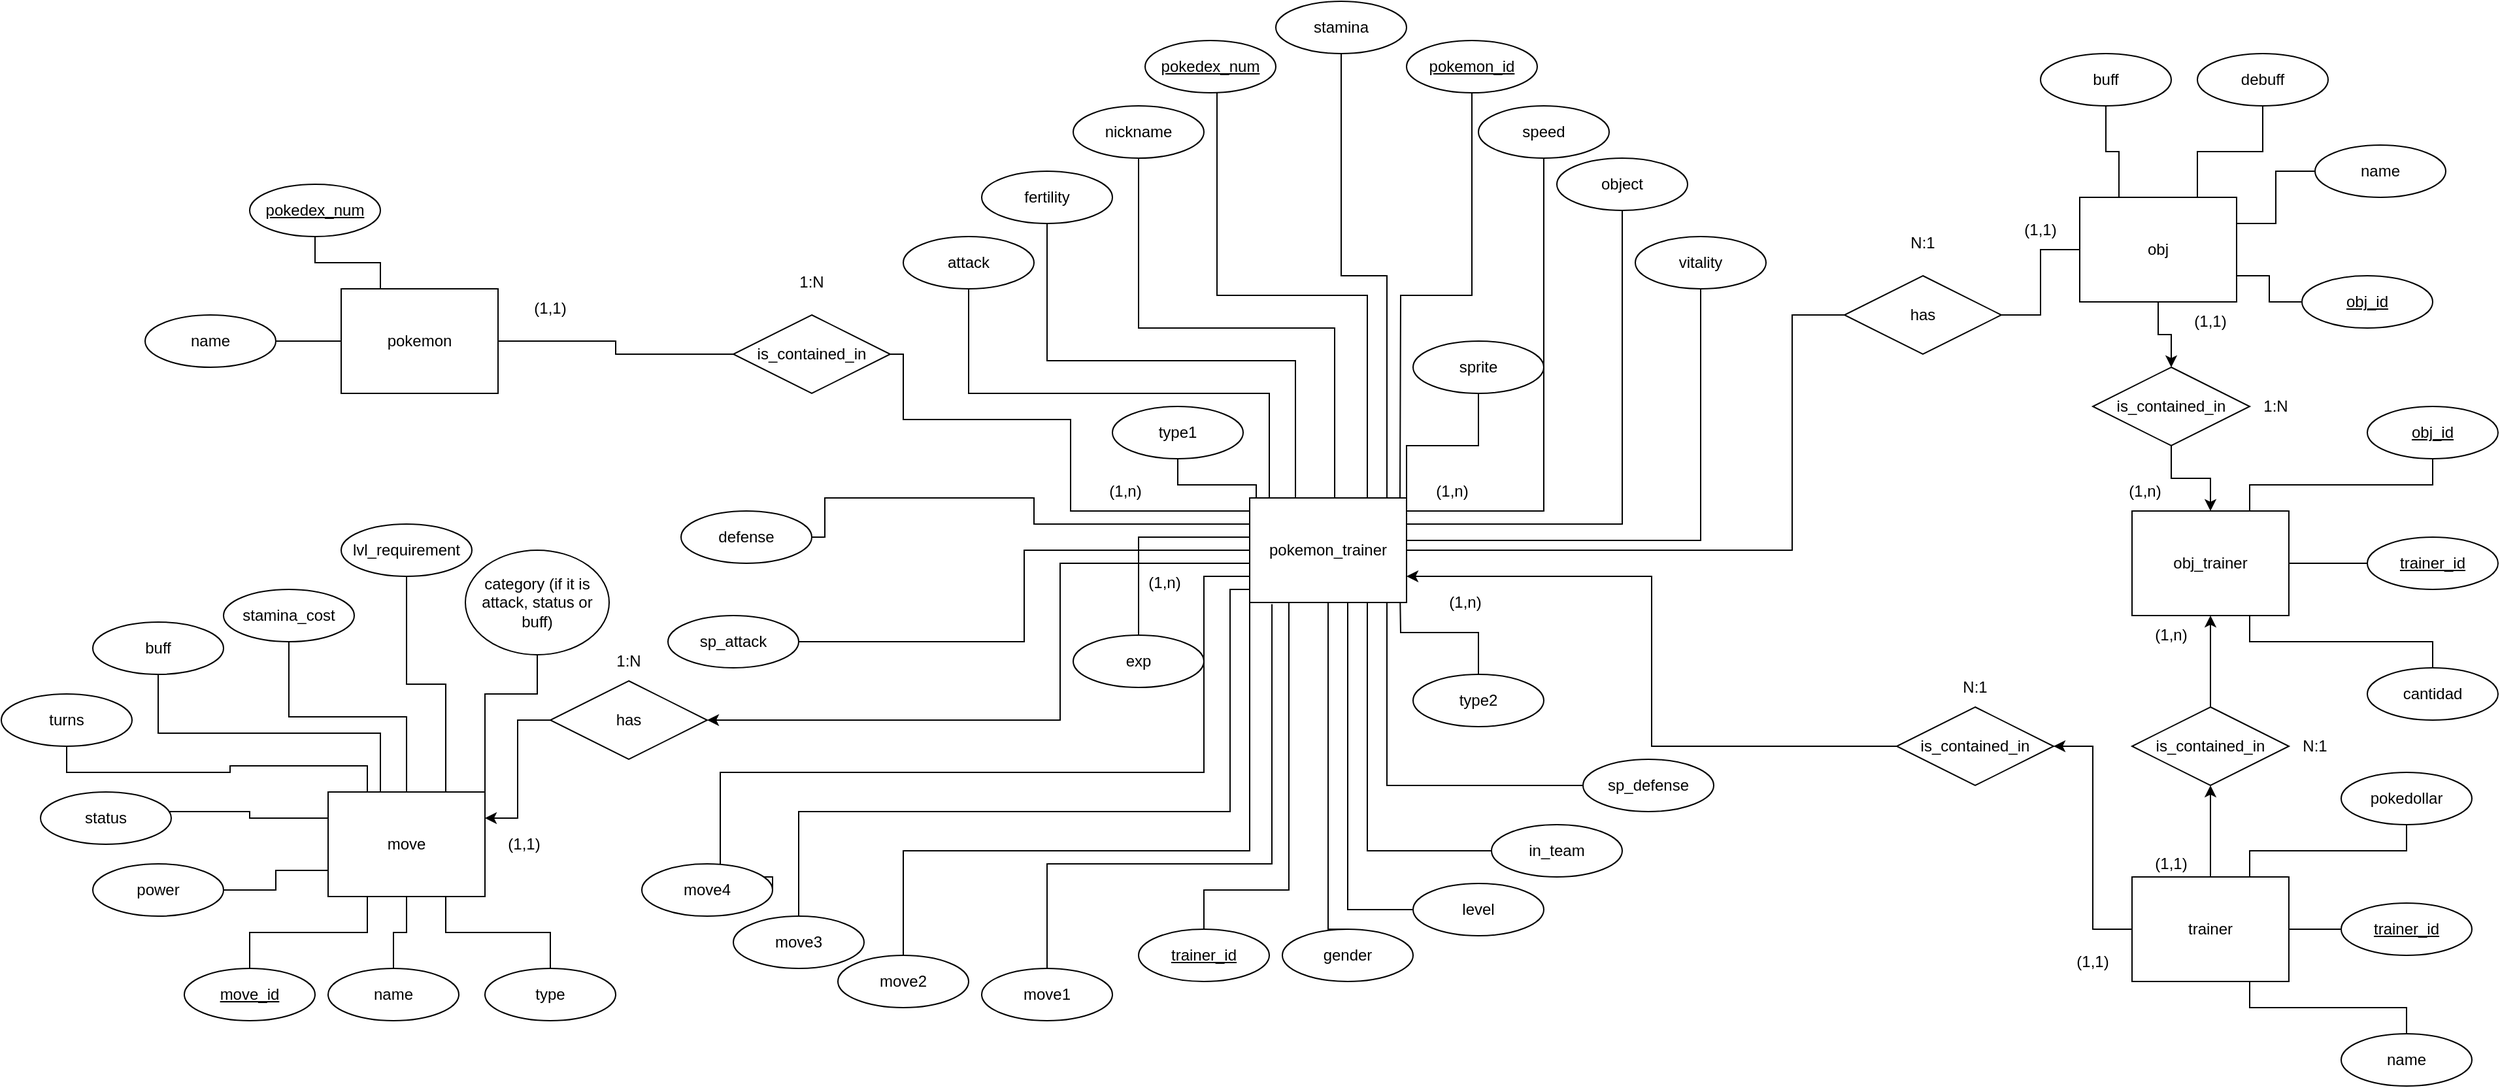 <mxfile version="21.1.2" type="device">
  <diagram id="R2lEEEUBdFMjLlhIrx00" name="Page-1">
    <mxGraphModel dx="2413" dy="1636" grid="1" gridSize="10" guides="1" tooltips="1" connect="1" arrows="1" fold="1" page="1" pageScale="1" pageWidth="1100" pageHeight="850" math="0" shadow="0" extFonts="Permanent Marker^https://fonts.googleapis.com/css?family=Permanent+Marker">
      <root>
        <mxCell id="0" />
        <mxCell id="1" parent="0" />
        <mxCell id="fIFWOGlqh_RArbtYlv_k-19" style="edgeStyle=orthogonalEdgeStyle;rounded=0;orthogonalLoop=1;jettySize=auto;html=1;exitX=0;exitY=0.5;exitDx=0;exitDy=0;entryX=0.7;entryY=0.5;entryDx=0;entryDy=0;entryPerimeter=0;" parent="1" source="jiimYA44LF8Xv969hFRA-1" target="jiimYA44LF8Xv969hFRA-4" edge="1">
          <mxGeometry relative="1" as="geometry" />
        </mxCell>
        <mxCell id="fIFWOGlqh_RArbtYlv_k-22" style="edgeStyle=orthogonalEdgeStyle;rounded=0;orthogonalLoop=1;jettySize=auto;html=1;exitX=0.25;exitY=0;exitDx=0;exitDy=0;entryX=0.5;entryY=0.5;entryDx=0;entryDy=0;entryPerimeter=0;" parent="1" source="jiimYA44LF8Xv969hFRA-1" target="jiimYA44LF8Xv969hFRA-3" edge="1">
          <mxGeometry relative="1" as="geometry" />
        </mxCell>
        <mxCell id="fIFWOGlqh_RArbtYlv_k-58" style="edgeStyle=orthogonalEdgeStyle;rounded=0;orthogonalLoop=1;jettySize=auto;html=1;exitX=1;exitY=0.5;exitDx=0;exitDy=0;entryX=0.667;entryY=0.5;entryDx=0;entryDy=0;entryPerimeter=0;" parent="1" source="jiimYA44LF8Xv969hFRA-1" target="fIFWOGlqh_RArbtYlv_k-42" edge="1">
          <mxGeometry relative="1" as="geometry" />
        </mxCell>
        <mxCell id="jiimYA44LF8Xv969hFRA-1" value="pokemon" style="whiteSpace=wrap;html=1;align=center;" parent="1" vertex="1">
          <mxGeometry x="-170" y="150" width="120" height="80" as="geometry" />
        </mxCell>
        <mxCell id="jiimYA44LF8Xv969hFRA-3" value="pokedex_num" style="ellipse;whiteSpace=wrap;html=1;align=center;fontStyle=4;" parent="1" vertex="1">
          <mxGeometry x="-240" y="70" width="100" height="40" as="geometry" />
        </mxCell>
        <mxCell id="jiimYA44LF8Xv969hFRA-4" value="name" style="ellipse;whiteSpace=wrap;html=1;align=center;" parent="1" vertex="1">
          <mxGeometry x="-320" y="170" width="100" height="40" as="geometry" />
        </mxCell>
        <mxCell id="fIFWOGlqh_RArbtYlv_k-67" style="edgeStyle=orthogonalEdgeStyle;rounded=0;orthogonalLoop=1;jettySize=auto;html=1;exitX=0.5;exitY=1;exitDx=0;exitDy=0;entryX=0.542;entryY=0.375;entryDx=0;entryDy=0;entryPerimeter=0;" parent="1" source="jiimYA44LF8Xv969hFRA-5" target="Zgyo-7Ij2d3S2gE46RrT-1" edge="1">
          <mxGeometry relative="1" as="geometry" />
        </mxCell>
        <mxCell id="jiimYA44LF8Xv969hFRA-5" value="nickname" style="ellipse;whiteSpace=wrap;html=1;align=center;" parent="1" vertex="1">
          <mxGeometry x="390" y="10" width="100" height="40" as="geometry" />
        </mxCell>
        <mxCell id="fIFWOGlqh_RArbtYlv_k-75" style="edgeStyle=orthogonalEdgeStyle;rounded=0;orthogonalLoop=1;jettySize=auto;html=1;exitX=0;exitY=0.5;exitDx=0;exitDy=0;entryX=0.875;entryY=0.625;entryDx=0;entryDy=0;entryPerimeter=0;endArrow=none;endFill=0;" parent="1" source="jiimYA44LF8Xv969hFRA-6" target="Zgyo-7Ij2d3S2gE46RrT-1" edge="1">
          <mxGeometry relative="1" as="geometry" />
        </mxCell>
        <mxCell id="jiimYA44LF8Xv969hFRA-6" value="sp_defense" style="ellipse;whiteSpace=wrap;html=1;align=center;" parent="1" vertex="1">
          <mxGeometry x="780" y="510" width="100" height="40" as="geometry" />
        </mxCell>
        <mxCell id="fIFWOGlqh_RArbtYlv_k-90" style="edgeStyle=orthogonalEdgeStyle;rounded=0;orthogonalLoop=1;jettySize=auto;html=1;exitX=1;exitY=0.5;exitDx=0;exitDy=0;entryX=0;entryY=0.5;entryDx=0;entryDy=0;endArrow=none;endFill=0;" parent="1" source="jiimYA44LF8Xv969hFRA-7" target="Zgyo-7Ij2d3S2gE46RrT-1" edge="1">
          <mxGeometry relative="1" as="geometry" />
        </mxCell>
        <mxCell id="jiimYA44LF8Xv969hFRA-7" value="sp_attack" style="ellipse;whiteSpace=wrap;html=1;align=center;" parent="1" vertex="1">
          <mxGeometry x="80" y="400" width="100" height="40" as="geometry" />
        </mxCell>
        <mxCell id="fIFWOGlqh_RArbtYlv_k-64" style="edgeStyle=orthogonalEdgeStyle;rounded=0;orthogonalLoop=1;jettySize=auto;html=1;exitX=0.5;exitY=1;exitDx=0;exitDy=0;entryX=0.125;entryY=0.5;entryDx=0;entryDy=0;entryPerimeter=0;" parent="1" source="jiimYA44LF8Xv969hFRA-8" target="Zgyo-7Ij2d3S2gE46RrT-1" edge="1">
          <mxGeometry relative="1" as="geometry" />
        </mxCell>
        <mxCell id="jiimYA44LF8Xv969hFRA-8" value="attack" style="ellipse;whiteSpace=wrap;html=1;align=center;" parent="1" vertex="1">
          <mxGeometry x="260" y="110" width="100" height="40" as="geometry" />
        </mxCell>
        <mxCell id="fIFWOGlqh_RArbtYlv_k-91" style="edgeStyle=orthogonalEdgeStyle;rounded=0;orthogonalLoop=1;jettySize=auto;html=1;exitX=1;exitY=0.5;exitDx=0;exitDy=0;entryX=0;entryY=0.25;entryDx=0;entryDy=0;endArrow=none;endFill=0;" parent="1" source="jiimYA44LF8Xv969hFRA-9" target="Zgyo-7Ij2d3S2gE46RrT-1" edge="1">
          <mxGeometry x="0.123" y="38" relative="1" as="geometry">
            <Array as="points">
              <mxPoint x="200" y="340" />
              <mxPoint x="200" y="310" />
              <mxPoint x="360" y="310" />
              <mxPoint x="360" y="330" />
            </Array>
            <mxPoint x="1" as="offset" />
          </mxGeometry>
        </mxCell>
        <mxCell id="jiimYA44LF8Xv969hFRA-9" value="defense" style="ellipse;whiteSpace=wrap;html=1;align=center;" parent="1" vertex="1">
          <mxGeometry x="90" y="320" width="100" height="40" as="geometry" />
        </mxCell>
        <mxCell id="fIFWOGlqh_RArbtYlv_k-74" style="edgeStyle=orthogonalEdgeStyle;rounded=0;orthogonalLoop=1;jettySize=auto;html=1;exitX=0.5;exitY=1;exitDx=0;exitDy=0;endArrow=none;endFill=0;entryX=0.996;entryY=0.406;entryDx=0;entryDy=0;entryPerimeter=0;" parent="1" source="jiimYA44LF8Xv969hFRA-10" target="Zgyo-7Ij2d3S2gE46RrT-1" edge="1">
          <mxGeometry relative="1" as="geometry">
            <mxPoint x="690" y="340" as="targetPoint" />
          </mxGeometry>
        </mxCell>
        <mxCell id="jiimYA44LF8Xv969hFRA-10" value="vitality" style="ellipse;whiteSpace=wrap;html=1;align=center;" parent="1" vertex="1">
          <mxGeometry x="820" y="110" width="100" height="40" as="geometry" />
        </mxCell>
        <mxCell id="fIFWOGlqh_RArbtYlv_k-81" style="edgeStyle=orthogonalEdgeStyle;rounded=0;orthogonalLoop=1;jettySize=auto;html=1;exitX=0.5;exitY=0;exitDx=0;exitDy=0;entryX=0.5;entryY=1;entryDx=0;entryDy=0;endArrow=none;endFill=0;" parent="1" source="jiimYA44LF8Xv969hFRA-12" target="Zgyo-7Ij2d3S2gE46RrT-1" edge="1">
          <mxGeometry relative="1" as="geometry">
            <Array as="points">
              <mxPoint x="585" y="640" />
            </Array>
          </mxGeometry>
        </mxCell>
        <mxCell id="jiimYA44LF8Xv969hFRA-12" value="gender" style="ellipse;whiteSpace=wrap;html=1;align=center;" parent="1" vertex="1">
          <mxGeometry x="550" y="640" width="100" height="40" as="geometry" />
        </mxCell>
        <mxCell id="fIFWOGlqh_RArbtYlv_k-66" style="edgeStyle=orthogonalEdgeStyle;rounded=0;orthogonalLoop=1;jettySize=auto;html=1;exitX=0.5;exitY=1;exitDx=0;exitDy=0;entryX=0.292;entryY=0.625;entryDx=0;entryDy=0;entryPerimeter=0;" parent="1" source="jiimYA44LF8Xv969hFRA-13" target="Zgyo-7Ij2d3S2gE46RrT-1" edge="1">
          <mxGeometry relative="1" as="geometry" />
        </mxCell>
        <mxCell id="jiimYA44LF8Xv969hFRA-13" value="fertility" style="ellipse;whiteSpace=wrap;html=1;align=center;" parent="1" vertex="1">
          <mxGeometry x="320" y="60" width="100" height="40" as="geometry" />
        </mxCell>
        <mxCell id="fIFWOGlqh_RArbtYlv_k-70" style="edgeStyle=orthogonalEdgeStyle;rounded=0;orthogonalLoop=1;jettySize=auto;html=1;exitX=0.5;exitY=1;exitDx=0;exitDy=0;entryX=0.875;entryY=0.625;entryDx=0;entryDy=0;entryPerimeter=0;" parent="1" source="jiimYA44LF8Xv969hFRA-14" target="Zgyo-7Ij2d3S2gE46RrT-1" edge="1">
          <mxGeometry relative="1" as="geometry" />
        </mxCell>
        <mxCell id="jiimYA44LF8Xv969hFRA-14" value="stamina" style="ellipse;whiteSpace=wrap;html=1;align=center;" parent="1" vertex="1">
          <mxGeometry x="545" y="-70" width="100" height="40" as="geometry" />
        </mxCell>
        <mxCell id="fIFWOGlqh_RArbtYlv_k-80" style="edgeStyle=orthogonalEdgeStyle;rounded=0;orthogonalLoop=1;jettySize=auto;html=1;exitX=0;exitY=0.5;exitDx=0;exitDy=0;entryX=0.625;entryY=1;entryDx=0;entryDy=0;entryPerimeter=0;endArrow=none;endFill=0;" parent="1" source="jiimYA44LF8Xv969hFRA-15" target="Zgyo-7Ij2d3S2gE46RrT-1" edge="1">
          <mxGeometry relative="1" as="geometry" />
        </mxCell>
        <mxCell id="jiimYA44LF8Xv969hFRA-15" value="level" style="ellipse;whiteSpace=wrap;html=1;align=center;" parent="1" vertex="1">
          <mxGeometry x="650" y="605" width="100" height="40" as="geometry" />
        </mxCell>
        <mxCell id="fIFWOGlqh_RArbtYlv_k-72" style="edgeStyle=orthogonalEdgeStyle;rounded=0;orthogonalLoop=1;jettySize=auto;html=1;exitX=0.5;exitY=1;exitDx=0;exitDy=0;endArrow=none;endFill=0;entryX=1;entryY=0.25;entryDx=0;entryDy=0;" parent="1" source="jiimYA44LF8Xv969hFRA-17" target="Zgyo-7Ij2d3S2gE46RrT-1" edge="1">
          <mxGeometry relative="1" as="geometry">
            <mxPoint x="670" y="340" as="targetPoint" />
            <Array as="points">
              <mxPoint x="750" y="320" />
              <mxPoint x="645" y="320" />
            </Array>
          </mxGeometry>
        </mxCell>
        <mxCell id="jiimYA44LF8Xv969hFRA-17" value="speed" style="ellipse;whiteSpace=wrap;html=1;align=center;" parent="1" vertex="1">
          <mxGeometry x="700" y="10" width="100" height="40" as="geometry" />
        </mxCell>
        <mxCell id="oW-g6aOXDVtsvGROKA5f-17" style="edgeStyle=orthogonalEdgeStyle;rounded=0;orthogonalLoop=1;jettySize=auto;html=1;exitX=0.5;exitY=0;exitDx=0;exitDy=0;" edge="1" parent="1" source="jiimYA44LF8Xv969hFRA-22">
          <mxGeometry relative="1" as="geometry">
            <mxPoint x="640" y="380" as="targetPoint" />
          </mxGeometry>
        </mxCell>
        <mxCell id="jiimYA44LF8Xv969hFRA-22" value="type2" style="ellipse;whiteSpace=wrap;html=1;align=center;" parent="1" vertex="1">
          <mxGeometry x="650" y="445" width="100" height="40" as="geometry" />
        </mxCell>
        <mxCell id="oW-g6aOXDVtsvGROKA5f-19" style="edgeStyle=orthogonalEdgeStyle;rounded=0;orthogonalLoop=1;jettySize=auto;html=1;exitX=0.5;exitY=1;exitDx=0;exitDy=0;entryX=0.125;entryY=0.25;entryDx=0;entryDy=0;entryPerimeter=0;" edge="1" parent="1" source="jiimYA44LF8Xv969hFRA-23" target="Zgyo-7Ij2d3S2gE46RrT-1">
          <mxGeometry relative="1" as="geometry">
            <Array as="points">
              <mxPoint x="470" y="300" />
              <mxPoint x="530" y="300" />
              <mxPoint x="530" y="330" />
            </Array>
          </mxGeometry>
        </mxCell>
        <mxCell id="jiimYA44LF8Xv969hFRA-23" value="type1" style="ellipse;whiteSpace=wrap;html=1;align=center;" parent="1" vertex="1">
          <mxGeometry x="420" y="240" width="100" height="40" as="geometry" />
        </mxCell>
        <mxCell id="fIFWOGlqh_RArbtYlv_k-55" style="edgeStyle=orthogonalEdgeStyle;rounded=0;orthogonalLoop=1;jettySize=auto;html=1;exitX=1;exitY=0.5;exitDx=0;exitDy=0;entryX=0.333;entryY=0.5;entryDx=0;entryDy=0;entryPerimeter=0;" parent="1" source="Zgyo-7Ij2d3S2gE46RrT-1" target="fIFWOGlqh_RArbtYlv_k-54" edge="1">
          <mxGeometry relative="1" as="geometry">
            <Array as="points">
              <mxPoint x="940" y="350" />
              <mxPoint x="940" y="170" />
            </Array>
          </mxGeometry>
        </mxCell>
        <mxCell id="fIFWOGlqh_RArbtYlv_k-69" style="edgeStyle=orthogonalEdgeStyle;rounded=0;orthogonalLoop=1;jettySize=auto;html=1;exitX=0.75;exitY=0;exitDx=0;exitDy=0;entryX=0.55;entryY=0.5;entryDx=0;entryDy=0;entryPerimeter=0;" parent="1" source="Zgyo-7Ij2d3S2gE46RrT-1" target="fIFWOGlqh_RArbtYlv_k-7" edge="1">
          <mxGeometry relative="1" as="geometry" />
        </mxCell>
        <mxCell id="fIFWOGlqh_RArbtYlv_k-79" style="edgeStyle=orthogonalEdgeStyle;rounded=0;orthogonalLoop=1;jettySize=auto;html=1;exitX=0.75;exitY=1;exitDx=0;exitDy=0;entryX=0;entryY=0.5;entryDx=0;entryDy=0;endArrow=none;endFill=0;" parent="1" source="Zgyo-7Ij2d3S2gE46RrT-1" target="Zgyo-7Ij2d3S2gE46RrT-8" edge="1">
          <mxGeometry relative="1" as="geometry" />
        </mxCell>
        <mxCell id="1M3iyXm2v_RrBbfsAJCs-2" style="edgeStyle=orthogonalEdgeStyle;rounded=0;orthogonalLoop=1;jettySize=auto;html=1;exitX=0;exitY=1;exitDx=0;exitDy=0;entryX=0.5;entryY=0.5;entryDx=0;entryDy=0;entryPerimeter=0;" parent="1" source="Zgyo-7Ij2d3S2gE46RrT-1" target="fIFWOGlqh_RArbtYlv_k-14" edge="1">
          <mxGeometry relative="1" as="geometry">
            <Array as="points">
              <mxPoint x="525" y="580" />
              <mxPoint x="260" y="580" />
            </Array>
          </mxGeometry>
        </mxCell>
        <mxCell id="oW-g6aOXDVtsvGROKA5f-15" style="edgeStyle=orthogonalEdgeStyle;rounded=0;orthogonalLoop=1;jettySize=auto;html=1;exitX=1;exitY=0;exitDx=0;exitDy=0;entryX=0.5;entryY=0.5;entryDx=0;entryDy=0;entryPerimeter=0;" edge="1" parent="1" source="Zgyo-7Ij2d3S2gE46RrT-1" target="oW-g6aOXDVtsvGROKA5f-1">
          <mxGeometry relative="1" as="geometry" />
        </mxCell>
        <mxCell id="Zgyo-7Ij2d3S2gE46RrT-1" value="pokemon_trainer" style="whiteSpace=wrap;html=1;align=center;" parent="1" vertex="1">
          <mxGeometry x="525" y="310" width="120" height="80" as="geometry" />
        </mxCell>
        <mxCell id="fIFWOGlqh_RArbtYlv_k-25" style="edgeStyle=orthogonalEdgeStyle;rounded=0;orthogonalLoop=1;jettySize=auto;html=1;exitX=0;exitY=0.25;exitDx=0;exitDy=0;entryX=0.5;entryY=0.375;entryDx=0;entryDy=0;entryPerimeter=0;" parent="1" source="Zgyo-7Ij2d3S2gE46RrT-4" target="fIFWOGlqh_RArbtYlv_k-2" edge="1">
          <mxGeometry relative="1" as="geometry" />
        </mxCell>
        <mxCell id="fIFWOGlqh_RArbtYlv_k-26" style="edgeStyle=orthogonalEdgeStyle;rounded=0;orthogonalLoop=1;jettySize=auto;html=1;exitX=0;exitY=0.75;exitDx=0;exitDy=0;entryX=0.7;entryY=0.5;entryDx=0;entryDy=0;entryPerimeter=0;" parent="1" source="Zgyo-7Ij2d3S2gE46RrT-4" target="fIFWOGlqh_RArbtYlv_k-1" edge="1">
          <mxGeometry relative="1" as="geometry" />
        </mxCell>
        <mxCell id="fIFWOGlqh_RArbtYlv_k-27" style="edgeStyle=orthogonalEdgeStyle;rounded=0;orthogonalLoop=1;jettySize=auto;html=1;exitX=0.25;exitY=1;exitDx=0;exitDy=0;entryX=0.5;entryY=0.5;entryDx=0;entryDy=0;entryPerimeter=0;" parent="1" source="Zgyo-7Ij2d3S2gE46RrT-4" target="Zgyo-7Ij2d3S2gE46RrT-13" edge="1">
          <mxGeometry relative="1" as="geometry" />
        </mxCell>
        <mxCell id="fIFWOGlqh_RArbtYlv_k-28" style="edgeStyle=orthogonalEdgeStyle;rounded=0;orthogonalLoop=1;jettySize=auto;html=1;exitX=0.5;exitY=1;exitDx=0;exitDy=0;entryX=0.5;entryY=0.5;entryDx=0;entryDy=0;entryPerimeter=0;" parent="1" source="Zgyo-7Ij2d3S2gE46RrT-4" target="Zgyo-7Ij2d3S2gE46RrT-14" edge="1">
          <mxGeometry relative="1" as="geometry" />
        </mxCell>
        <mxCell id="fIFWOGlqh_RArbtYlv_k-29" style="edgeStyle=orthogonalEdgeStyle;rounded=0;orthogonalLoop=1;jettySize=auto;html=1;exitX=0.75;exitY=1;exitDx=0;exitDy=0;entryX=0.5;entryY=0.5;entryDx=0;entryDy=0;entryPerimeter=0;" parent="1" source="Zgyo-7Ij2d3S2gE46RrT-4" target="Zgyo-7Ij2d3S2gE46RrT-15" edge="1">
          <mxGeometry relative="1" as="geometry" />
        </mxCell>
        <mxCell id="fIFWOGlqh_RArbtYlv_k-31" style="edgeStyle=orthogonalEdgeStyle;rounded=0;orthogonalLoop=1;jettySize=auto;html=1;exitX=0.5;exitY=0;exitDx=0;exitDy=0;entryX=0.5;entryY=0.625;entryDx=0;entryDy=0;entryPerimeter=0;" parent="1" source="Zgyo-7Ij2d3S2gE46RrT-4" target="fIFWOGlqh_RArbtYlv_k-4" edge="1">
          <mxGeometry relative="1" as="geometry">
            <Array as="points">
              <mxPoint x="-140" y="535" />
              <mxPoint x="-140" y="490" />
              <mxPoint x="-310" y="490" />
            </Array>
          </mxGeometry>
        </mxCell>
        <mxCell id="fIFWOGlqh_RArbtYlv_k-32" style="edgeStyle=orthogonalEdgeStyle;rounded=0;orthogonalLoop=1;jettySize=auto;html=1;exitX=0.25;exitY=0;exitDx=0;exitDy=0;entryX=0.5;entryY=0.5;entryDx=0;entryDy=0;entryPerimeter=0;" parent="1" source="Zgyo-7Ij2d3S2gE46RrT-4" target="fIFWOGlqh_RArbtYlv_k-3" edge="1">
          <mxGeometry relative="1" as="geometry" />
        </mxCell>
        <mxCell id="1M3iyXm2v_RrBbfsAJCs-5" style="edgeStyle=orthogonalEdgeStyle;rounded=0;orthogonalLoop=1;jettySize=auto;html=1;exitX=1;exitY=0.25;exitDx=0;exitDy=0;entryX=0;entryY=0.5;entryDx=0;entryDy=0;endArrow=none;endFill=0;startArrow=classic;startFill=1;" parent="1" source="Zgyo-7Ij2d3S2gE46RrT-4" target="1M3iyXm2v_RrBbfsAJCs-3" edge="1">
          <mxGeometry relative="1" as="geometry" />
        </mxCell>
        <mxCell id="oW-g6aOXDVtsvGROKA5f-11" style="edgeStyle=orthogonalEdgeStyle;rounded=0;orthogonalLoop=1;jettySize=auto;html=1;exitX=0.5;exitY=0;exitDx=0;exitDy=0;entryX=0.5;entryY=0.5;entryDx=0;entryDy=0;entryPerimeter=0;" edge="1" parent="1" source="Zgyo-7Ij2d3S2gE46RrT-4" target="oW-g6aOXDVtsvGROKA5f-10">
          <mxGeometry relative="1" as="geometry" />
        </mxCell>
        <mxCell id="oW-g6aOXDVtsvGROKA5f-13" style="edgeStyle=orthogonalEdgeStyle;rounded=0;orthogonalLoop=1;jettySize=auto;html=1;exitX=1;exitY=0;exitDx=0;exitDy=0;entryX=0.5;entryY=0.75;entryDx=0;entryDy=0;entryPerimeter=0;" edge="1" parent="1" source="Zgyo-7Ij2d3S2gE46RrT-4" target="Zgyo-7Ij2d3S2gE46RrT-16">
          <mxGeometry relative="1" as="geometry">
            <Array as="points">
              <mxPoint x="-60" y="460" />
              <mxPoint x="-20" y="460" />
            </Array>
          </mxGeometry>
        </mxCell>
        <mxCell id="oW-g6aOXDVtsvGROKA5f-14" style="edgeStyle=orthogonalEdgeStyle;rounded=0;orthogonalLoop=1;jettySize=auto;html=1;exitX=0.75;exitY=0;exitDx=0;exitDy=0;entryX=0.5;entryY=0.5;entryDx=0;entryDy=0;entryPerimeter=0;" edge="1" parent="1" source="Zgyo-7Ij2d3S2gE46RrT-4" target="oW-g6aOXDVtsvGROKA5f-12">
          <mxGeometry relative="1" as="geometry" />
        </mxCell>
        <mxCell id="Zgyo-7Ij2d3S2gE46RrT-4" value="move" style="whiteSpace=wrap;html=1;align=center;" parent="1" vertex="1">
          <mxGeometry x="-180" y="535" width="120" height="80" as="geometry" />
        </mxCell>
        <mxCell id="fIFWOGlqh_RArbtYlv_k-36" style="edgeStyle=orthogonalEdgeStyle;rounded=0;orthogonalLoop=1;jettySize=auto;html=1;exitX=1;exitY=0.75;exitDx=0;exitDy=0;entryX=0.3;entryY=0.5;entryDx=0;entryDy=0;entryPerimeter=0;" parent="1" source="Zgyo-7Ij2d3S2gE46RrT-5" target="fIFWOGlqh_RArbtYlv_k-10" edge="1">
          <mxGeometry relative="1" as="geometry" />
        </mxCell>
        <mxCell id="fIFWOGlqh_RArbtYlv_k-37" style="edgeStyle=orthogonalEdgeStyle;rounded=0;orthogonalLoop=1;jettySize=auto;html=1;exitX=1;exitY=0.25;exitDx=0;exitDy=0;entryX=0.4;entryY=0.5;entryDx=0;entryDy=0;entryPerimeter=0;" parent="1" source="Zgyo-7Ij2d3S2gE46RrT-5" target="fIFWOGlqh_RArbtYlv_k-9" edge="1">
          <mxGeometry relative="1" as="geometry" />
        </mxCell>
        <mxCell id="fIFWOGlqh_RArbtYlv_k-50" style="edgeStyle=orthogonalEdgeStyle;rounded=0;orthogonalLoop=1;jettySize=auto;html=1;exitX=0.5;exitY=1;exitDx=0;exitDy=0;" parent="1" source="Zgyo-7Ij2d3S2gE46RrT-5" target="fIFWOGlqh_RArbtYlv_k-44" edge="1">
          <mxGeometry relative="1" as="geometry" />
        </mxCell>
        <mxCell id="fIFWOGlqh_RArbtYlv_k-57" style="edgeStyle=orthogonalEdgeStyle;rounded=0;orthogonalLoop=1;jettySize=auto;html=1;exitX=0;exitY=0.5;exitDx=0;exitDy=0;entryX=0.5;entryY=0.5;entryDx=0;entryDy=0;entryPerimeter=0;" parent="1" source="Zgyo-7Ij2d3S2gE46RrT-5" target="fIFWOGlqh_RArbtYlv_k-54" edge="1">
          <mxGeometry relative="1" as="geometry" />
        </mxCell>
        <mxCell id="oW-g6aOXDVtsvGROKA5f-6" style="edgeStyle=orthogonalEdgeStyle;rounded=0;orthogonalLoop=1;jettySize=auto;html=1;exitX=0.25;exitY=0;exitDx=0;exitDy=0;entryX=0.5;entryY=0.5;entryDx=0;entryDy=0;entryPerimeter=0;" edge="1" parent="1" source="Zgyo-7Ij2d3S2gE46RrT-5" target="oW-g6aOXDVtsvGROKA5f-4">
          <mxGeometry relative="1" as="geometry" />
        </mxCell>
        <mxCell id="oW-g6aOXDVtsvGROKA5f-9" style="edgeStyle=orthogonalEdgeStyle;rounded=0;orthogonalLoop=1;jettySize=auto;html=1;exitX=0.75;exitY=0;exitDx=0;exitDy=0;entryX=0.5;entryY=0.5;entryDx=0;entryDy=0;entryPerimeter=0;" edge="1" parent="1" source="Zgyo-7Ij2d3S2gE46RrT-5" target="oW-g6aOXDVtsvGROKA5f-7">
          <mxGeometry relative="1" as="geometry" />
        </mxCell>
        <mxCell id="Zgyo-7Ij2d3S2gE46RrT-5" value="obj" style="whiteSpace=wrap;html=1;align=center;" parent="1" vertex="1">
          <mxGeometry x="1160" y="80" width="120" height="80" as="geometry" />
        </mxCell>
        <mxCell id="fIFWOGlqh_RArbtYlv_k-33" style="edgeStyle=orthogonalEdgeStyle;rounded=0;orthogonalLoop=1;jettySize=auto;html=1;exitX=0.75;exitY=1;exitDx=0;exitDy=0;entryX=0.5;entryY=0.75;entryDx=0;entryDy=0;entryPerimeter=0;" parent="1" source="Zgyo-7Ij2d3S2gE46RrT-6" target="Zgyo-7Ij2d3S2gE46RrT-9" edge="1">
          <mxGeometry relative="1" as="geometry" />
        </mxCell>
        <mxCell id="fIFWOGlqh_RArbtYlv_k-34" style="edgeStyle=orthogonalEdgeStyle;rounded=0;orthogonalLoop=1;jettySize=auto;html=1;exitX=1;exitY=0.5;exitDx=0;exitDy=0;entryX=0.5;entryY=0.5;entryDx=0;entryDy=0;entryPerimeter=0;" parent="1" source="Zgyo-7Ij2d3S2gE46RrT-6" target="Zgyo-7Ij2d3S2gE46RrT-10" edge="1">
          <mxGeometry relative="1" as="geometry" />
        </mxCell>
        <mxCell id="fIFWOGlqh_RArbtYlv_k-35" style="edgeStyle=orthogonalEdgeStyle;rounded=0;orthogonalLoop=1;jettySize=auto;html=1;exitX=0.75;exitY=0;exitDx=0;exitDy=0;entryX=0.5;entryY=0.625;entryDx=0;entryDy=0;entryPerimeter=0;" parent="1" source="Zgyo-7Ij2d3S2gE46RrT-6" target="Zgyo-7Ij2d3S2gE46RrT-11" edge="1">
          <mxGeometry relative="1" as="geometry" />
        </mxCell>
        <mxCell id="fIFWOGlqh_RArbtYlv_k-46" style="edgeStyle=orthogonalEdgeStyle;rounded=0;orthogonalLoop=1;jettySize=auto;html=1;exitX=0.5;exitY=0;exitDx=0;exitDy=0;" parent="1" source="Zgyo-7Ij2d3S2gE46RrT-6" target="fIFWOGlqh_RArbtYlv_k-43" edge="1">
          <mxGeometry relative="1" as="geometry" />
        </mxCell>
        <mxCell id="fIFWOGlqh_RArbtYlv_k-61" style="edgeStyle=orthogonalEdgeStyle;rounded=0;orthogonalLoop=1;jettySize=auto;html=1;exitX=0;exitY=0.5;exitDx=0;exitDy=0;entryX=1;entryY=0.5;entryDx=0;entryDy=0;" parent="1" source="Zgyo-7Ij2d3S2gE46RrT-6" target="fIFWOGlqh_RArbtYlv_k-60" edge="1">
          <mxGeometry relative="1" as="geometry" />
        </mxCell>
        <mxCell id="Zgyo-7Ij2d3S2gE46RrT-6" value="trainer" style="whiteSpace=wrap;html=1;align=center;" parent="1" vertex="1">
          <mxGeometry x="1200" y="600" width="120" height="80" as="geometry" />
        </mxCell>
        <mxCell id="Zgyo-7Ij2d3S2gE46RrT-8" value="in_team" style="ellipse;whiteSpace=wrap;html=1;align=center;" parent="1" vertex="1">
          <mxGeometry x="710" y="560" width="100" height="40" as="geometry" />
        </mxCell>
        <mxCell id="Zgyo-7Ij2d3S2gE46RrT-9" value="name" style="ellipse;whiteSpace=wrap;html=1;align=center;" parent="1" vertex="1">
          <mxGeometry x="1360" y="720" width="100" height="40" as="geometry" />
        </mxCell>
        <mxCell id="Zgyo-7Ij2d3S2gE46RrT-10" value="trainer_id" style="ellipse;whiteSpace=wrap;html=1;align=center;fontStyle=4;" parent="1" vertex="1">
          <mxGeometry x="1360" y="620" width="100" height="40" as="geometry" />
        </mxCell>
        <mxCell id="Zgyo-7Ij2d3S2gE46RrT-11" value="pokedollar" style="ellipse;whiteSpace=wrap;html=1;align=center;" parent="1" vertex="1">
          <mxGeometry x="1360" y="520" width="100" height="40" as="geometry" />
        </mxCell>
        <mxCell id="fIFWOGlqh_RArbtYlv_k-38" style="edgeStyle=orthogonalEdgeStyle;rounded=0;orthogonalLoop=1;jettySize=auto;html=1;exitX=0.75;exitY=0;exitDx=0;exitDy=0;entryX=0.5;entryY=0.5;entryDx=0;entryDy=0;entryPerimeter=0;" parent="1" source="Zgyo-7Ij2d3S2gE46RrT-12" target="fIFWOGlqh_RArbtYlv_k-11" edge="1">
          <mxGeometry relative="1" as="geometry" />
        </mxCell>
        <mxCell id="fIFWOGlqh_RArbtYlv_k-39" style="edgeStyle=orthogonalEdgeStyle;rounded=0;orthogonalLoop=1;jettySize=auto;html=1;exitX=1;exitY=0.5;exitDx=0;exitDy=0;entryX=0.4;entryY=0.5;entryDx=0;entryDy=0;entryPerimeter=0;" parent="1" source="Zgyo-7Ij2d3S2gE46RrT-12" target="fIFWOGlqh_RArbtYlv_k-12" edge="1">
          <mxGeometry relative="1" as="geometry" />
        </mxCell>
        <mxCell id="fIFWOGlqh_RArbtYlv_k-41" style="edgeStyle=orthogonalEdgeStyle;rounded=0;orthogonalLoop=1;jettySize=auto;html=1;exitX=0.75;exitY=1;exitDx=0;exitDy=0;entryX=0.5;entryY=0.5;entryDx=0;entryDy=0;entryPerimeter=0;" parent="1" source="Zgyo-7Ij2d3S2gE46RrT-12" target="fIFWOGlqh_RArbtYlv_k-13" edge="1">
          <mxGeometry relative="1" as="geometry" />
        </mxCell>
        <mxCell id="Zgyo-7Ij2d3S2gE46RrT-12" value="obj_trainer" style="whiteSpace=wrap;html=1;align=center;" parent="1" vertex="1">
          <mxGeometry x="1200" y="320" width="120" height="80" as="geometry" />
        </mxCell>
        <mxCell id="Zgyo-7Ij2d3S2gE46RrT-13" value="move_id" style="ellipse;whiteSpace=wrap;html=1;align=center;fontStyle=4;" parent="1" vertex="1">
          <mxGeometry x="-290" y="670" width="100" height="40" as="geometry" />
        </mxCell>
        <mxCell id="Zgyo-7Ij2d3S2gE46RrT-14" value="name" style="ellipse;whiteSpace=wrap;html=1;align=center;" parent="1" vertex="1">
          <mxGeometry x="-180" y="670" width="100" height="40" as="geometry" />
        </mxCell>
        <mxCell id="Zgyo-7Ij2d3S2gE46RrT-15" value="type" style="ellipse;whiteSpace=wrap;html=1;align=center;" parent="1" vertex="1">
          <mxGeometry x="-60" y="670" width="100" height="40" as="geometry" />
        </mxCell>
        <mxCell id="Zgyo-7Ij2d3S2gE46RrT-16" value="category (if it is attack, status or buff)" style="ellipse;whiteSpace=wrap;html=1;align=center;" parent="1" vertex="1">
          <mxGeometry x="-75" y="350" width="110" height="80" as="geometry" />
        </mxCell>
        <mxCell id="fIFWOGlqh_RArbtYlv_k-1" value="power" style="ellipse;whiteSpace=wrap;html=1;align=center;" parent="1" vertex="1">
          <mxGeometry x="-360" y="590" width="100" height="40" as="geometry" />
        </mxCell>
        <mxCell id="fIFWOGlqh_RArbtYlv_k-2" value="status" style="ellipse;whiteSpace=wrap;html=1;align=center;" parent="1" vertex="1">
          <mxGeometry x="-400" y="535" width="100" height="40" as="geometry" />
        </mxCell>
        <mxCell id="fIFWOGlqh_RArbtYlv_k-3" value="turns" style="ellipse;whiteSpace=wrap;html=1;align=center;" parent="1" vertex="1">
          <mxGeometry x="-430" y="460" width="100" height="40" as="geometry" />
        </mxCell>
        <mxCell id="fIFWOGlqh_RArbtYlv_k-4" value="buff" style="ellipse;whiteSpace=wrap;html=1;align=center;" parent="1" vertex="1">
          <mxGeometry x="-360" y="405" width="100" height="40" as="geometry" />
        </mxCell>
        <mxCell id="fIFWOGlqh_RArbtYlv_k-73" style="edgeStyle=orthogonalEdgeStyle;rounded=0;orthogonalLoop=1;jettySize=auto;html=1;exitX=0.5;exitY=1;exitDx=0;exitDy=0;endArrow=none;endFill=0;entryX=1;entryY=0.25;entryDx=0;entryDy=0;" parent="1" source="fIFWOGlqh_RArbtYlv_k-5" target="Zgyo-7Ij2d3S2gE46RrT-1" edge="1">
          <mxGeometry relative="1" as="geometry">
            <mxPoint x="680" y="340" as="targetPoint" />
            <Array as="points">
              <mxPoint x="810" y="90" />
              <mxPoint x="810" y="330" />
            </Array>
          </mxGeometry>
        </mxCell>
        <mxCell id="fIFWOGlqh_RArbtYlv_k-5" value="object" style="ellipse;whiteSpace=wrap;html=1;align=center;" parent="1" vertex="1">
          <mxGeometry x="760" y="50" width="100" height="40" as="geometry" />
        </mxCell>
        <mxCell id="fIFWOGlqh_RArbtYlv_k-82" style="edgeStyle=orthogonalEdgeStyle;rounded=0;orthogonalLoop=1;jettySize=auto;html=1;exitX=0.5;exitY=0;exitDx=0;exitDy=0;entryX=0.25;entryY=1;entryDx=0;entryDy=0;endArrow=none;endFill=0;" parent="1" source="fIFWOGlqh_RArbtYlv_k-6" target="Zgyo-7Ij2d3S2gE46RrT-1" edge="1">
          <mxGeometry relative="1" as="geometry">
            <Array as="points">
              <mxPoint x="490" y="610" />
              <mxPoint x="555" y="610" />
            </Array>
          </mxGeometry>
        </mxCell>
        <mxCell id="fIFWOGlqh_RArbtYlv_k-6" value="trainer_id" style="ellipse;whiteSpace=wrap;html=1;align=center;fontStyle=4;" parent="1" vertex="1">
          <mxGeometry x="440" y="640" width="100" height="40" as="geometry" />
        </mxCell>
        <mxCell id="fIFWOGlqh_RArbtYlv_k-7" value="pokedex_num" style="ellipse;whiteSpace=wrap;html=1;align=center;fontStyle=4;" parent="1" vertex="1">
          <mxGeometry x="445" y="-40" width="100" height="40" as="geometry" />
        </mxCell>
        <mxCell id="fIFWOGlqh_RArbtYlv_k-71" style="edgeStyle=orthogonalEdgeStyle;rounded=0;orthogonalLoop=1;jettySize=auto;html=1;exitX=0.5;exitY=1;exitDx=0;exitDy=0;endArrow=none;endFill=0;" parent="1" source="fIFWOGlqh_RArbtYlv_k-8" edge="1">
          <mxGeometry relative="1" as="geometry">
            <mxPoint x="640" y="310" as="targetPoint" />
          </mxGeometry>
        </mxCell>
        <mxCell id="fIFWOGlqh_RArbtYlv_k-8" value="pokemon_id" style="ellipse;whiteSpace=wrap;html=1;align=center;fontStyle=4;" parent="1" vertex="1">
          <mxGeometry x="645" y="-40" width="100" height="40" as="geometry" />
        </mxCell>
        <mxCell id="fIFWOGlqh_RArbtYlv_k-9" value="name" style="ellipse;whiteSpace=wrap;html=1;align=center;" parent="1" vertex="1">
          <mxGeometry x="1340" y="40" width="100" height="40" as="geometry" />
        </mxCell>
        <mxCell id="fIFWOGlqh_RArbtYlv_k-10" value="obj_id" style="ellipse;whiteSpace=wrap;html=1;align=center;fontStyle=4;" parent="1" vertex="1">
          <mxGeometry x="1330" y="140" width="100" height="40" as="geometry" />
        </mxCell>
        <mxCell id="fIFWOGlqh_RArbtYlv_k-11" value="obj_id" style="ellipse;whiteSpace=wrap;html=1;align=center;fontStyle=4;" parent="1" vertex="1">
          <mxGeometry x="1380" y="240" width="100" height="40" as="geometry" />
        </mxCell>
        <mxCell id="fIFWOGlqh_RArbtYlv_k-12" value="trainer_id" style="ellipse;whiteSpace=wrap;html=1;align=center;fontStyle=4;" parent="1" vertex="1">
          <mxGeometry x="1380" y="340" width="100" height="40" as="geometry" />
        </mxCell>
        <mxCell id="fIFWOGlqh_RArbtYlv_k-13" value="cantidad" style="ellipse;whiteSpace=wrap;html=1;align=center;" parent="1" vertex="1">
          <mxGeometry x="1380" y="440" width="100" height="40" as="geometry" />
        </mxCell>
        <mxCell id="fIFWOGlqh_RArbtYlv_k-14" value="move2" style="ellipse;whiteSpace=wrap;html=1;align=center;" parent="1" vertex="1">
          <mxGeometry x="210" y="660" width="100" height="40" as="geometry" />
        </mxCell>
        <mxCell id="fIFWOGlqh_RArbtYlv_k-85" style="edgeStyle=orthogonalEdgeStyle;rounded=0;orthogonalLoop=1;jettySize=auto;html=1;exitX=0.5;exitY=0;exitDx=0;exitDy=0;entryX=0.142;entryY=1.016;entryDx=0;entryDy=0;entryPerimeter=0;endArrow=none;endFill=0;" parent="1" source="fIFWOGlqh_RArbtYlv_k-15" target="Zgyo-7Ij2d3S2gE46RrT-1" edge="1">
          <mxGeometry relative="1" as="geometry">
            <Array as="points">
              <mxPoint x="370" y="590" />
              <mxPoint x="542" y="590" />
            </Array>
          </mxGeometry>
        </mxCell>
        <mxCell id="fIFWOGlqh_RArbtYlv_k-15" value="move1" style="ellipse;whiteSpace=wrap;html=1;align=center;" parent="1" vertex="1">
          <mxGeometry x="320" y="670" width="100" height="40" as="geometry" />
        </mxCell>
        <mxCell id="fIFWOGlqh_RArbtYlv_k-87" style="edgeStyle=orthogonalEdgeStyle;rounded=0;orthogonalLoop=1;jettySize=auto;html=1;exitX=0.5;exitY=0;exitDx=0;exitDy=0;entryX=0;entryY=0.75;entryDx=0;entryDy=0;endArrow=none;endFill=0;" parent="1" source="fIFWOGlqh_RArbtYlv_k-16" target="Zgyo-7Ij2d3S2gE46RrT-1" edge="1">
          <mxGeometry relative="1" as="geometry">
            <Array as="points">
              <mxPoint x="180" y="550" />
              <mxPoint x="510" y="550" />
              <mxPoint x="510" y="380" />
              <mxPoint x="525" y="380" />
            </Array>
          </mxGeometry>
        </mxCell>
        <mxCell id="fIFWOGlqh_RArbtYlv_k-16" value="move3" style="ellipse;whiteSpace=wrap;html=1;align=center;" parent="1" vertex="1">
          <mxGeometry x="130" y="630" width="100" height="40" as="geometry" />
        </mxCell>
        <mxCell id="fIFWOGlqh_RArbtYlv_k-88" style="edgeStyle=orthogonalEdgeStyle;rounded=0;orthogonalLoop=1;jettySize=auto;html=1;exitX=1;exitY=0.5;exitDx=0;exitDy=0;entryX=0;entryY=0.5;entryDx=0;entryDy=0;endArrow=none;endFill=0;" parent="1" source="fIFWOGlqh_RArbtYlv_k-17" target="Zgyo-7Ij2d3S2gE46RrT-1" edge="1">
          <mxGeometry relative="1" as="geometry">
            <Array as="points">
              <mxPoint x="160" y="600" />
              <mxPoint x="120" y="600" />
              <mxPoint x="120" y="520" />
              <mxPoint x="490" y="520" />
              <mxPoint x="490" y="370" />
              <mxPoint x="525" y="370" />
            </Array>
          </mxGeometry>
        </mxCell>
        <mxCell id="fIFWOGlqh_RArbtYlv_k-17" value="move4" style="ellipse;whiteSpace=wrap;html=1;align=center;" parent="1" vertex="1">
          <mxGeometry x="60" y="590" width="100" height="40" as="geometry" />
        </mxCell>
        <mxCell id="fIFWOGlqh_RArbtYlv_k-89" style="edgeStyle=orthogonalEdgeStyle;rounded=0;orthogonalLoop=1;jettySize=auto;html=1;exitX=1;exitY=0.5;exitDx=0;exitDy=0;entryX=0;entryY=0.25;entryDx=0;entryDy=0;endArrow=none;endFill=0;" parent="1" source="fIFWOGlqh_RArbtYlv_k-42" target="Zgyo-7Ij2d3S2gE46RrT-1" edge="1">
          <mxGeometry relative="1" as="geometry">
            <Array as="points">
              <mxPoint x="260" y="200" />
              <mxPoint x="260" y="250" />
              <mxPoint x="388" y="250" />
              <mxPoint x="388" y="320" />
              <mxPoint x="525" y="320" />
            </Array>
          </mxGeometry>
        </mxCell>
        <mxCell id="fIFWOGlqh_RArbtYlv_k-42" value="is_contained_in" style="shape=rhombus;perimeter=rhombusPerimeter;whiteSpace=wrap;html=1;align=center;" parent="1" vertex="1">
          <mxGeometry x="130" y="170" width="120" height="60" as="geometry" />
        </mxCell>
        <mxCell id="fIFWOGlqh_RArbtYlv_k-45" style="edgeStyle=orthogonalEdgeStyle;rounded=0;orthogonalLoop=1;jettySize=auto;html=1;exitX=0.5;exitY=0;exitDx=0;exitDy=0;" parent="1" source="fIFWOGlqh_RArbtYlv_k-43" target="Zgyo-7Ij2d3S2gE46RrT-12" edge="1">
          <mxGeometry relative="1" as="geometry" />
        </mxCell>
        <mxCell id="fIFWOGlqh_RArbtYlv_k-43" value="is_contained_in" style="shape=rhombus;perimeter=rhombusPerimeter;whiteSpace=wrap;html=1;align=center;" parent="1" vertex="1">
          <mxGeometry x="1200" y="470" width="120" height="60" as="geometry" />
        </mxCell>
        <mxCell id="fIFWOGlqh_RArbtYlv_k-49" style="edgeStyle=orthogonalEdgeStyle;rounded=0;orthogonalLoop=1;jettySize=auto;html=1;exitX=0.5;exitY=1;exitDx=0;exitDy=0;" parent="1" source="fIFWOGlqh_RArbtYlv_k-44" target="Zgyo-7Ij2d3S2gE46RrT-12" edge="1">
          <mxGeometry relative="1" as="geometry" />
        </mxCell>
        <mxCell id="fIFWOGlqh_RArbtYlv_k-44" value="is_contained_in" style="shape=rhombus;perimeter=rhombusPerimeter;whiteSpace=wrap;html=1;align=center;" parent="1" vertex="1">
          <mxGeometry x="1170" y="210" width="120" height="60" as="geometry" />
        </mxCell>
        <mxCell id="fIFWOGlqh_RArbtYlv_k-54" value="has" style="shape=rhombus;perimeter=rhombusPerimeter;whiteSpace=wrap;html=1;align=center;" parent="1" vertex="1">
          <mxGeometry x="980" y="140" width="120" height="60" as="geometry" />
        </mxCell>
        <mxCell id="fIFWOGlqh_RArbtYlv_k-62" style="edgeStyle=orthogonalEdgeStyle;rounded=0;orthogonalLoop=1;jettySize=auto;html=1;exitX=0;exitY=0.5;exitDx=0;exitDy=0;entryX=1;entryY=0.75;entryDx=0;entryDy=0;" parent="1" source="fIFWOGlqh_RArbtYlv_k-60" target="Zgyo-7Ij2d3S2gE46RrT-1" edge="1">
          <mxGeometry relative="1" as="geometry" />
        </mxCell>
        <mxCell id="fIFWOGlqh_RArbtYlv_k-60" value="is_contained_in" style="shape=rhombus;perimeter=rhombusPerimeter;whiteSpace=wrap;html=1;align=center;" parent="1" vertex="1">
          <mxGeometry x="1020" y="470" width="120" height="60" as="geometry" />
        </mxCell>
        <mxCell id="1M3iyXm2v_RrBbfsAJCs-6" style="edgeStyle=orthogonalEdgeStyle;rounded=0;orthogonalLoop=1;jettySize=auto;html=1;exitX=1;exitY=0.5;exitDx=0;exitDy=0;entryX=0;entryY=0.5;entryDx=0;entryDy=0;endArrow=none;endFill=0;startArrow=classic;startFill=1;" parent="1" source="1M3iyXm2v_RrBbfsAJCs-3" target="Zgyo-7Ij2d3S2gE46RrT-1" edge="1">
          <mxGeometry relative="1" as="geometry">
            <Array as="points">
              <mxPoint x="380" y="480" />
              <mxPoint x="380" y="360" />
              <mxPoint x="525" y="360" />
            </Array>
          </mxGeometry>
        </mxCell>
        <mxCell id="1M3iyXm2v_RrBbfsAJCs-3" value="has" style="shape=rhombus;perimeter=rhombusPerimeter;whiteSpace=wrap;html=1;align=center;" parent="1" vertex="1">
          <mxGeometry x="-10" y="450" width="120" height="60" as="geometry" />
        </mxCell>
        <mxCell id="1M3iyXm2v_RrBbfsAJCs-7" value="(1,1)" style="text;html=1;strokeColor=none;fillColor=none;align=center;verticalAlign=middle;whiteSpace=wrap;rounded=0;" parent="1" vertex="1">
          <mxGeometry x="-40" y="150" width="60" height="30" as="geometry" />
        </mxCell>
        <mxCell id="1M3iyXm2v_RrBbfsAJCs-8" value="(1,n)" style="text;html=1;strokeColor=none;fillColor=none;align=center;verticalAlign=middle;whiteSpace=wrap;rounded=0;" parent="1" vertex="1">
          <mxGeometry x="400" y="290" width="60" height="30" as="geometry" />
        </mxCell>
        <mxCell id="1M3iyXm2v_RrBbfsAJCs-9" value="(1,n)" style="text;html=1;strokeColor=none;fillColor=none;align=center;verticalAlign=middle;whiteSpace=wrap;rounded=0;" parent="1" vertex="1">
          <mxGeometry x="660" y="375" width="60" height="30" as="geometry" />
        </mxCell>
        <mxCell id="1M3iyXm2v_RrBbfsAJCs-10" value="(1,1)" style="text;html=1;strokeColor=none;fillColor=none;align=center;verticalAlign=middle;whiteSpace=wrap;rounded=0;" parent="1" vertex="1">
          <mxGeometry x="1140" y="650" width="60" height="30" as="geometry" />
        </mxCell>
        <mxCell id="1M3iyXm2v_RrBbfsAJCs-11" value="(1,1)" style="text;html=1;strokeColor=none;fillColor=none;align=center;verticalAlign=middle;whiteSpace=wrap;rounded=0;" parent="1" vertex="1">
          <mxGeometry x="1100" y="90" width="60" height="30" as="geometry" />
        </mxCell>
        <mxCell id="1M3iyXm2v_RrBbfsAJCs-12" value="(1,n)" style="text;html=1;strokeColor=none;fillColor=none;align=center;verticalAlign=middle;whiteSpace=wrap;rounded=0;" parent="1" vertex="1">
          <mxGeometry x="650" y="290" width="60" height="30" as="geometry" />
        </mxCell>
        <mxCell id="1M3iyXm2v_RrBbfsAJCs-13" value="(1,n)" style="text;html=1;strokeColor=none;fillColor=none;align=center;verticalAlign=middle;whiteSpace=wrap;rounded=0;" parent="1" vertex="1">
          <mxGeometry x="430" y="360" width="60" height="30" as="geometry" />
        </mxCell>
        <mxCell id="1M3iyXm2v_RrBbfsAJCs-14" value="(1,1)" style="text;html=1;strokeColor=none;fillColor=none;align=center;verticalAlign=middle;whiteSpace=wrap;rounded=0;" parent="1" vertex="1">
          <mxGeometry x="-60" y="560" width="60" height="30" as="geometry" />
        </mxCell>
        <mxCell id="1M3iyXm2v_RrBbfsAJCs-15" value="1:N" style="text;html=1;strokeColor=none;fillColor=none;align=center;verticalAlign=middle;whiteSpace=wrap;rounded=0;" parent="1" vertex="1">
          <mxGeometry x="160" y="130" width="60" height="30" as="geometry" />
        </mxCell>
        <mxCell id="1M3iyXm2v_RrBbfsAJCs-16" value="1:N" style="text;html=1;strokeColor=none;fillColor=none;align=center;verticalAlign=middle;whiteSpace=wrap;rounded=0;" parent="1" vertex="1">
          <mxGeometry x="20" y="420" width="60" height="30" as="geometry" />
        </mxCell>
        <mxCell id="1M3iyXm2v_RrBbfsAJCs-17" value="N:1" style="text;html=1;strokeColor=none;fillColor=none;align=center;verticalAlign=middle;whiteSpace=wrap;rounded=0;" parent="1" vertex="1">
          <mxGeometry x="1010" y="100" width="60" height="30" as="geometry" />
        </mxCell>
        <mxCell id="1M3iyXm2v_RrBbfsAJCs-18" value="N:1" style="text;html=1;strokeColor=none;fillColor=none;align=center;verticalAlign=middle;whiteSpace=wrap;rounded=0;" parent="1" vertex="1">
          <mxGeometry x="1050" y="440" width="60" height="30" as="geometry" />
        </mxCell>
        <mxCell id="cZEk4jb9_NrxiOMYwjib-1" value="(1,1)" style="text;html=1;strokeColor=none;fillColor=none;align=center;verticalAlign=middle;whiteSpace=wrap;rounded=0;" parent="1" vertex="1">
          <mxGeometry x="1230" y="160" width="60" height="30" as="geometry" />
        </mxCell>
        <mxCell id="cZEk4jb9_NrxiOMYwjib-2" value="(1,n)" style="text;html=1;strokeColor=none;fillColor=none;align=center;verticalAlign=middle;whiteSpace=wrap;rounded=0;" parent="1" vertex="1">
          <mxGeometry x="1180" y="290" width="60" height="30" as="geometry" />
        </mxCell>
        <mxCell id="cZEk4jb9_NrxiOMYwjib-3" value="1:N" style="text;html=1;strokeColor=none;fillColor=none;align=center;verticalAlign=middle;whiteSpace=wrap;rounded=0;" parent="1" vertex="1">
          <mxGeometry x="1280" y="225" width="60" height="30" as="geometry" />
        </mxCell>
        <mxCell id="cZEk4jb9_NrxiOMYwjib-4" value="(1,1)" style="text;html=1;strokeColor=none;fillColor=none;align=center;verticalAlign=middle;whiteSpace=wrap;rounded=0;" parent="1" vertex="1">
          <mxGeometry x="1200" y="575" width="60" height="30" as="geometry" />
        </mxCell>
        <mxCell id="cZEk4jb9_NrxiOMYwjib-5" value="(1,n)" style="text;html=1;strokeColor=none;fillColor=none;align=center;verticalAlign=middle;whiteSpace=wrap;rounded=0;" parent="1" vertex="1">
          <mxGeometry x="1200" y="400" width="60" height="30" as="geometry" />
        </mxCell>
        <mxCell id="8MWOP6qT7DOtVZXKNtGR-1" value="N:1" style="text;html=1;strokeColor=none;fillColor=none;align=center;verticalAlign=middle;whiteSpace=wrap;rounded=0;" parent="1" vertex="1">
          <mxGeometry x="1310" y="485" width="60" height="30" as="geometry" />
        </mxCell>
        <mxCell id="oW-g6aOXDVtsvGROKA5f-1" value="sprite" style="ellipse;whiteSpace=wrap;html=1;align=center;" vertex="1" parent="1">
          <mxGeometry x="650" y="190" width="100" height="40" as="geometry" />
        </mxCell>
        <mxCell id="oW-g6aOXDVtsvGROKA5f-4" value="buff" style="ellipse;whiteSpace=wrap;html=1;align=center;" vertex="1" parent="1">
          <mxGeometry x="1130" y="-30" width="100" height="40" as="geometry" />
        </mxCell>
        <mxCell id="oW-g6aOXDVtsvGROKA5f-7" value="debuff" style="ellipse;whiteSpace=wrap;html=1;align=center;" vertex="1" parent="1">
          <mxGeometry x="1250" y="-30" width="100" height="40" as="geometry" />
        </mxCell>
        <mxCell id="oW-g6aOXDVtsvGROKA5f-10" value="stamina_cost" style="ellipse;whiteSpace=wrap;html=1;align=center;" vertex="1" parent="1">
          <mxGeometry x="-260" y="380" width="100" height="40" as="geometry" />
        </mxCell>
        <mxCell id="oW-g6aOXDVtsvGROKA5f-12" value="lvl_requirement" style="ellipse;whiteSpace=wrap;html=1;align=center;" vertex="1" parent="1">
          <mxGeometry x="-170" y="330" width="100" height="40" as="geometry" />
        </mxCell>
        <mxCell id="oW-g6aOXDVtsvGROKA5f-22" style="edgeStyle=orthogonalEdgeStyle;rounded=0;orthogonalLoop=1;jettySize=auto;html=1;exitX=0.5;exitY=0;exitDx=0;exitDy=0;entryX=0;entryY=0;entryDx=0;entryDy=0;endArrow=none;endFill=0;" edge="1" parent="1" source="oW-g6aOXDVtsvGROKA5f-20" target="Zgyo-7Ij2d3S2gE46RrT-1">
          <mxGeometry relative="1" as="geometry">
            <Array as="points">
              <mxPoint x="440" y="340" />
              <mxPoint x="525" y="340" />
            </Array>
          </mxGeometry>
        </mxCell>
        <mxCell id="oW-g6aOXDVtsvGROKA5f-20" value="exp" style="ellipse;whiteSpace=wrap;html=1;align=center;" vertex="1" parent="1">
          <mxGeometry x="390" y="415" width="100" height="40" as="geometry" />
        </mxCell>
      </root>
    </mxGraphModel>
  </diagram>
</mxfile>
